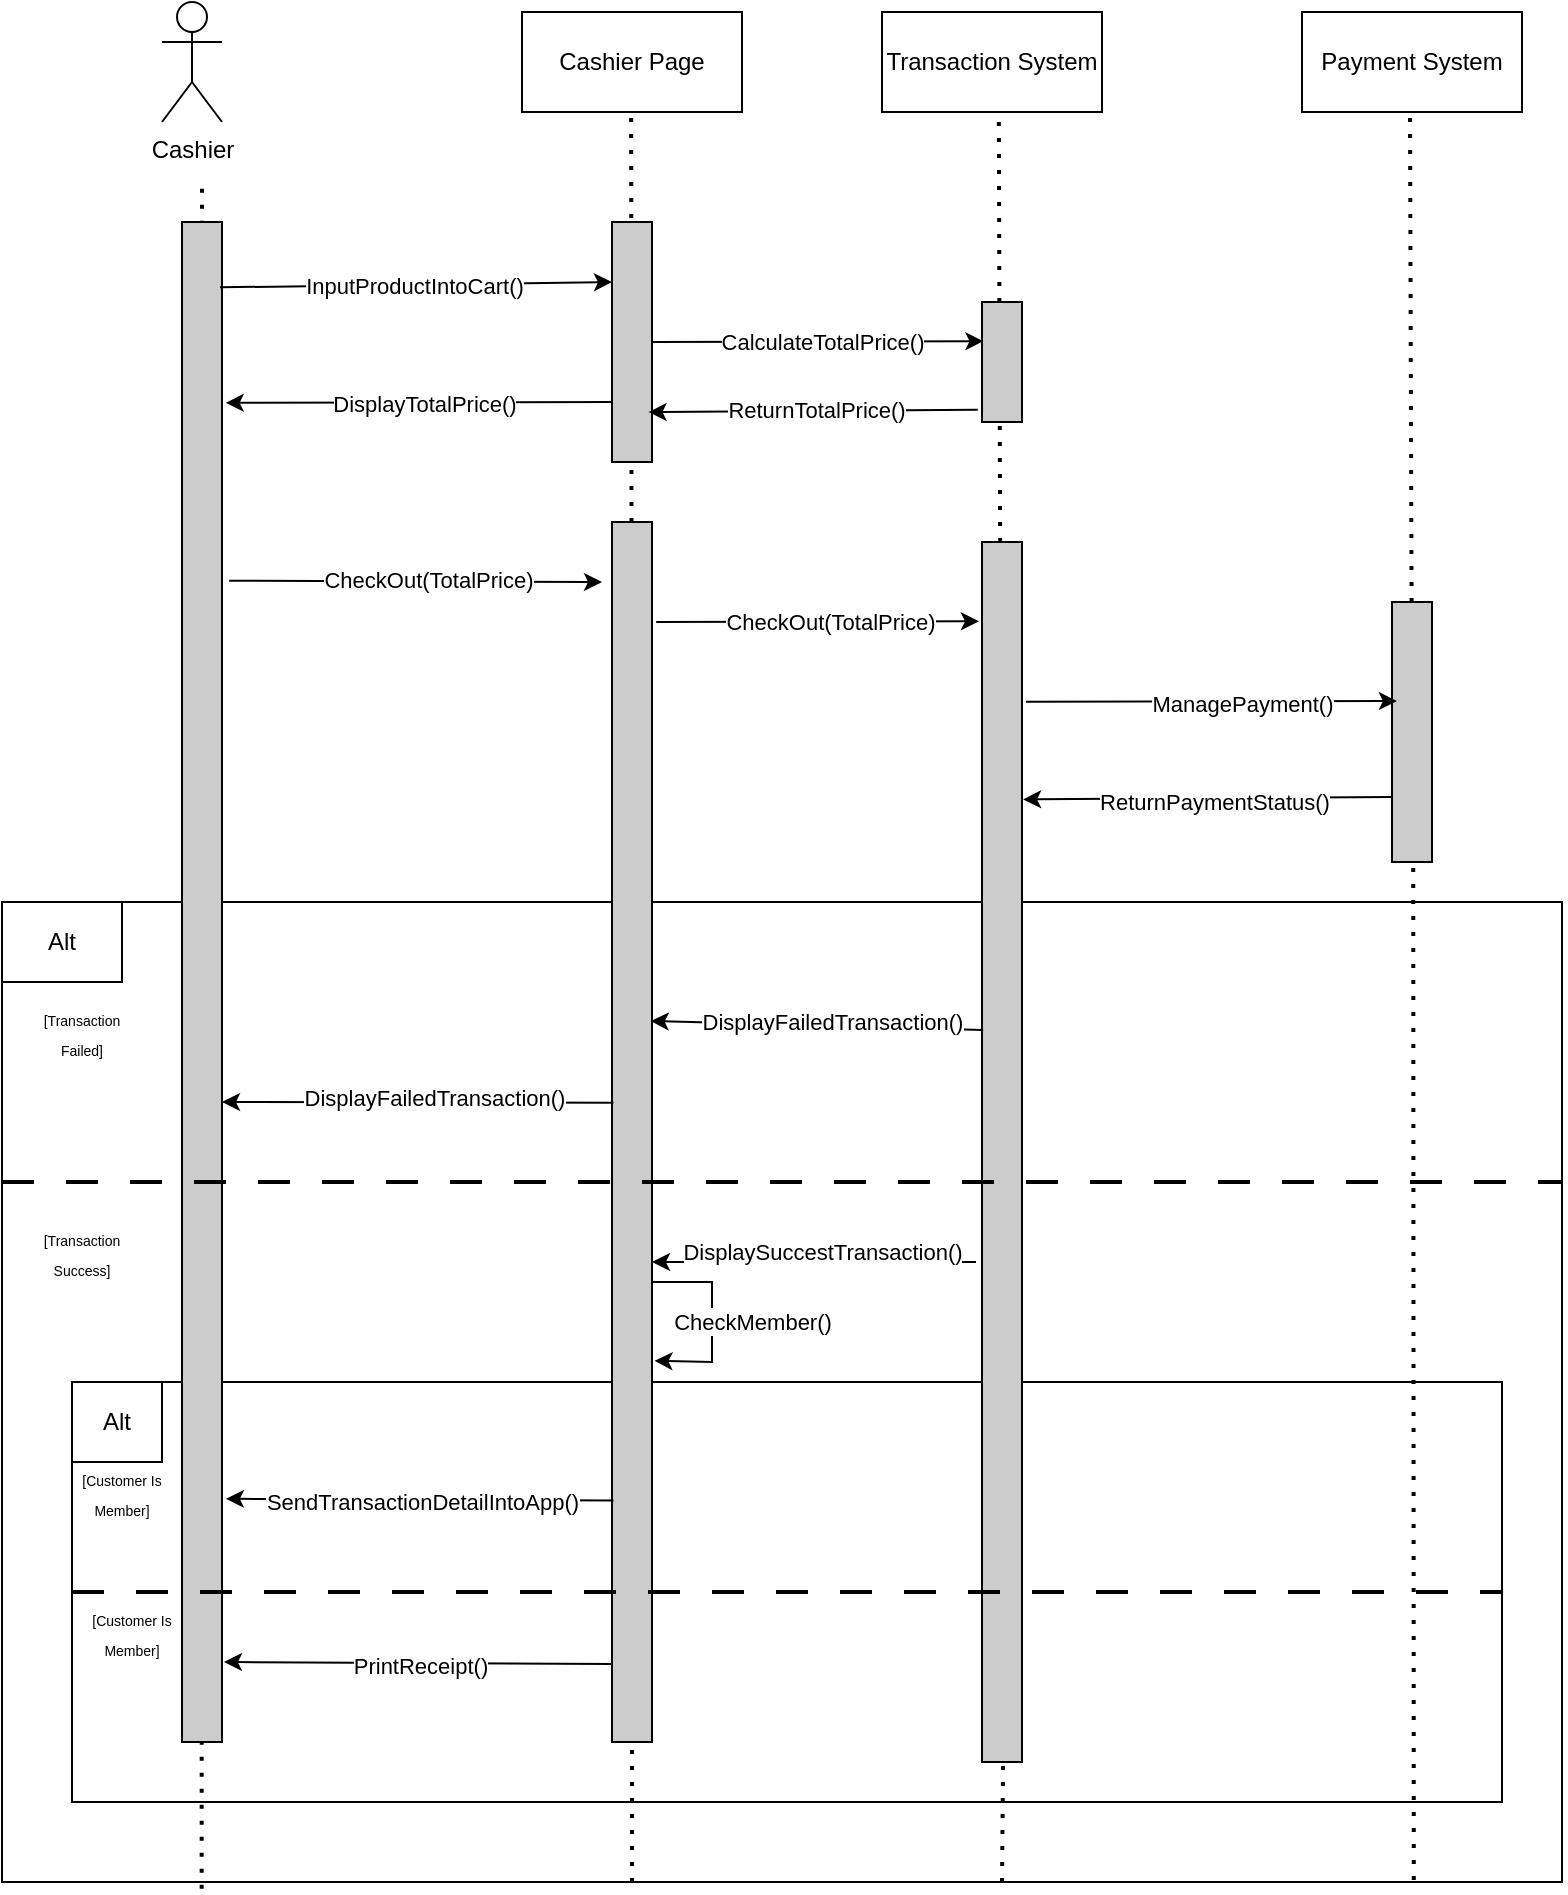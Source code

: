 <mxfile version="27.0.9">
  <diagram name="Page-1" id="Sx4OqHyeJs9MxLYoQ0F-">
    <mxGraphModel dx="946" dy="575" grid="1" gridSize="10" guides="1" tooltips="1" connect="1" arrows="1" fold="1" page="1" pageScale="1" pageWidth="827" pageHeight="1169" math="0" shadow="0">
      <root>
        <mxCell id="0" />
        <mxCell id="1" parent="0" />
        <mxCell id="6iWUnVqqj18yvfjPqO-1-36" value="" style="rounded=0;whiteSpace=wrap;html=1;fillColor=none;movable=1;resizable=1;rotatable=1;deletable=1;editable=1;locked=0;connectable=1;" vertex="1" parent="1">
          <mxGeometry x="20" y="500" width="780" height="490" as="geometry" />
        </mxCell>
        <mxCell id="6iWUnVqqj18yvfjPqO-1-48" value="" style="rounded=0;whiteSpace=wrap;html=1;fillColor=none;" vertex="1" parent="1">
          <mxGeometry x="55" y="740" width="715" height="210" as="geometry" />
        </mxCell>
        <mxCell id="6iWUnVqqj18yvfjPqO-1-1" value="Cashier" style="shape=umlActor;verticalLabelPosition=bottom;verticalAlign=top;html=1;outlineConnect=0;" vertex="1" parent="1">
          <mxGeometry x="100" y="50" width="30" height="60" as="geometry" />
        </mxCell>
        <mxCell id="6iWUnVqqj18yvfjPqO-1-2" value="Cashier Page" style="rounded=0;whiteSpace=wrap;html=1;" vertex="1" parent="1">
          <mxGeometry x="280" y="55" width="110" height="50" as="geometry" />
        </mxCell>
        <mxCell id="6iWUnVqqj18yvfjPqO-1-3" value="Transaction System" style="rounded=0;whiteSpace=wrap;html=1;" vertex="1" parent="1">
          <mxGeometry x="460" y="55" width="110" height="50" as="geometry" />
        </mxCell>
        <mxCell id="6iWUnVqqj18yvfjPqO-1-5" value="" style="endArrow=none;dashed=1;html=1;dashPattern=1 3;strokeWidth=2;rounded=0;exitX=0.128;exitY=1.007;exitDx=0;exitDy=0;exitPerimeter=0;" edge="1" parent="1" source="6iWUnVqqj18yvfjPqO-1-36">
          <mxGeometry width="50" height="50" relative="1" as="geometry">
            <mxPoint x="120" y="1150" as="sourcePoint" />
            <mxPoint x="120" y="140" as="targetPoint" />
          </mxGeometry>
        </mxCell>
        <mxCell id="6iWUnVqqj18yvfjPqO-1-6" value="" style="endArrow=none;dashed=1;html=1;dashPattern=1 3;strokeWidth=2;rounded=0;" edge="1" parent="1" source="6iWUnVqqj18yvfjPqO-1-20">
          <mxGeometry width="50" height="50" relative="1" as="geometry">
            <mxPoint x="335" y="960" as="sourcePoint" />
            <mxPoint x="334.58" y="105" as="targetPoint" />
          </mxGeometry>
        </mxCell>
        <mxCell id="6iWUnVqqj18yvfjPqO-1-7" value="" style="rounded=0;whiteSpace=wrap;html=1;fillColor=#CCCCCC;" vertex="1" parent="1">
          <mxGeometry x="110" y="160" width="20" height="760" as="geometry" />
        </mxCell>
        <mxCell id="6iWUnVqqj18yvfjPqO-1-9" value="" style="rounded=0;whiteSpace=wrap;html=1;fillColor=#CCCCCC;" vertex="1" parent="1">
          <mxGeometry x="325" y="160" width="20" height="120" as="geometry" />
        </mxCell>
        <mxCell id="6iWUnVqqj18yvfjPqO-1-10" value="" style="endArrow=classic;html=1;rounded=0;exitX=0.95;exitY=0.043;exitDx=0;exitDy=0;entryX=0;entryY=0.25;entryDx=0;entryDy=0;exitPerimeter=0;" edge="1" parent="1" source="6iWUnVqqj18yvfjPqO-1-7" target="6iWUnVqqj18yvfjPqO-1-9">
          <mxGeometry width="50" height="50" relative="1" as="geometry">
            <mxPoint x="140" y="230" as="sourcePoint" />
            <mxPoint x="190" y="180" as="targetPoint" />
          </mxGeometry>
        </mxCell>
        <mxCell id="6iWUnVqqj18yvfjPqO-1-11" value="InputProductIntoCart()" style="edgeLabel;html=1;align=center;verticalAlign=middle;resizable=0;points=[];" vertex="1" connectable="0" parent="6iWUnVqqj18yvfjPqO-1-10">
          <mxGeometry x="-0.012" relative="1" as="geometry">
            <mxPoint as="offset" />
          </mxGeometry>
        </mxCell>
        <mxCell id="6iWUnVqqj18yvfjPqO-1-12" value="" style="endArrow=none;dashed=1;html=1;dashPattern=1 3;strokeWidth=2;rounded=0;entryX=0.531;entryY=0.988;entryDx=0;entryDy=0;entryPerimeter=0;" edge="1" parent="1" source="6iWUnVqqj18yvfjPqO-1-26" target="6iWUnVqqj18yvfjPqO-1-3">
          <mxGeometry width="50" height="50" relative="1" as="geometry">
            <mxPoint x="520" y="960.4" as="sourcePoint" />
            <mxPoint x="520" y="180" as="targetPoint" />
          </mxGeometry>
        </mxCell>
        <mxCell id="6iWUnVqqj18yvfjPqO-1-13" value="" style="rounded=0;whiteSpace=wrap;html=1;fillColor=#CCCCCC;" vertex="1" parent="1">
          <mxGeometry x="510" y="200" width="20" height="60" as="geometry" />
        </mxCell>
        <mxCell id="6iWUnVqqj18yvfjPqO-1-14" value="" style="endArrow=classic;html=1;rounded=0;exitX=1;exitY=0.5;exitDx=0;exitDy=0;entryX=0.036;entryY=0.326;entryDx=0;entryDy=0;entryPerimeter=0;" edge="1" parent="1" source="6iWUnVqqj18yvfjPqO-1-9" target="6iWUnVqqj18yvfjPqO-1-13">
          <mxGeometry width="50" height="50" relative="1" as="geometry">
            <mxPoint x="370" y="270" as="sourcePoint" />
            <mxPoint x="420" y="220" as="targetPoint" />
          </mxGeometry>
        </mxCell>
        <mxCell id="6iWUnVqqj18yvfjPqO-1-15" value="CalculateTotalPrice()" style="edgeLabel;html=1;align=center;verticalAlign=middle;resizable=0;points=[];" vertex="1" connectable="0" parent="6iWUnVqqj18yvfjPqO-1-14">
          <mxGeometry x="0.255" relative="1" as="geometry">
            <mxPoint x="-19" as="offset" />
          </mxGeometry>
        </mxCell>
        <mxCell id="6iWUnVqqj18yvfjPqO-1-16" value="" style="endArrow=classic;html=1;rounded=0;exitX=-0.107;exitY=0.898;exitDx=0;exitDy=0;exitPerimeter=0;entryX=0.914;entryY=0.792;entryDx=0;entryDy=0;entryPerimeter=0;" edge="1" parent="1" source="6iWUnVqqj18yvfjPqO-1-13" target="6iWUnVqqj18yvfjPqO-1-9">
          <mxGeometry width="50" height="50" relative="1" as="geometry">
            <mxPoint x="380" y="330" as="sourcePoint" />
            <mxPoint x="350" y="254" as="targetPoint" />
          </mxGeometry>
        </mxCell>
        <mxCell id="6iWUnVqqj18yvfjPqO-1-17" value="ReturnTotalPrice()" style="edgeLabel;html=1;align=center;verticalAlign=middle;resizable=0;points=[];" vertex="1" connectable="0" parent="6iWUnVqqj18yvfjPqO-1-16">
          <mxGeometry x="0.158" y="-1" relative="1" as="geometry">
            <mxPoint x="14" as="offset" />
          </mxGeometry>
        </mxCell>
        <mxCell id="6iWUnVqqj18yvfjPqO-1-18" value="" style="endArrow=classic;html=1;rounded=0;exitX=0;exitY=0.75;exitDx=0;exitDy=0;entryX=1.093;entryY=0.119;entryDx=0;entryDy=0;entryPerimeter=0;" edge="1" parent="1" source="6iWUnVqqj18yvfjPqO-1-9" target="6iWUnVqqj18yvfjPqO-1-7">
          <mxGeometry width="50" height="50" relative="1" as="geometry">
            <mxPoint x="210" y="280" as="sourcePoint" />
            <mxPoint x="260" y="230" as="targetPoint" />
          </mxGeometry>
        </mxCell>
        <mxCell id="6iWUnVqqj18yvfjPqO-1-19" value="DisplayTotalPrice()" style="edgeLabel;html=1;align=center;verticalAlign=middle;resizable=0;points=[];" vertex="1" connectable="0" parent="6iWUnVqqj18yvfjPqO-1-18">
          <mxGeometry x="-0.029" y="1" relative="1" as="geometry">
            <mxPoint as="offset" />
          </mxGeometry>
        </mxCell>
        <mxCell id="6iWUnVqqj18yvfjPqO-1-21" value="" style="endArrow=none;dashed=1;html=1;dashPattern=1 3;strokeWidth=2;rounded=0;" edge="1" parent="1" target="6iWUnVqqj18yvfjPqO-1-20">
          <mxGeometry width="50" height="50" relative="1" as="geometry">
            <mxPoint x="335" y="990" as="sourcePoint" />
            <mxPoint x="334.58" y="105" as="targetPoint" />
          </mxGeometry>
        </mxCell>
        <mxCell id="6iWUnVqqj18yvfjPqO-1-20" value="" style="rounded=0;whiteSpace=wrap;html=1;fillColor=#CCCCCC;" vertex="1" parent="1">
          <mxGeometry x="325" y="310" width="20" height="610" as="geometry" />
        </mxCell>
        <mxCell id="6iWUnVqqj18yvfjPqO-1-22" value="" style="endArrow=classic;html=1;rounded=0;exitX=1.179;exitY=0.236;exitDx=0;exitDy=0;exitPerimeter=0;" edge="1" parent="1" source="6iWUnVqqj18yvfjPqO-1-7">
          <mxGeometry width="50" height="50" relative="1" as="geometry">
            <mxPoint x="190" y="370" as="sourcePoint" />
            <mxPoint x="320" y="340" as="targetPoint" />
          </mxGeometry>
        </mxCell>
        <mxCell id="6iWUnVqqj18yvfjPqO-1-23" value="CheckOut(TotalPrice)" style="edgeLabel;html=1;align=center;verticalAlign=middle;resizable=0;points=[];" vertex="1" connectable="0" parent="6iWUnVqqj18yvfjPqO-1-22">
          <mxGeometry x="0.062" y="1" relative="1" as="geometry">
            <mxPoint as="offset" />
          </mxGeometry>
        </mxCell>
        <mxCell id="6iWUnVqqj18yvfjPqO-1-24" value="Payment System" style="rounded=0;whiteSpace=wrap;html=1;" vertex="1" parent="1">
          <mxGeometry x="670" y="55" width="110" height="50" as="geometry" />
        </mxCell>
        <mxCell id="6iWUnVqqj18yvfjPqO-1-25" value="" style="endArrow=none;dashed=1;html=1;dashPattern=1 3;strokeWidth=2;rounded=0;entryX=0.531;entryY=0.988;entryDx=0;entryDy=0;entryPerimeter=0;" edge="1" parent="1" source="6iWUnVqqj18yvfjPqO-1-30">
          <mxGeometry width="50" height="50" relative="1" as="geometry">
            <mxPoint x="726" y="961.4" as="sourcePoint" />
            <mxPoint x="724" y="105" as="targetPoint" />
          </mxGeometry>
        </mxCell>
        <mxCell id="6iWUnVqqj18yvfjPqO-1-27" value="" style="endArrow=none;dashed=1;html=1;dashPattern=1 3;strokeWidth=2;rounded=0;entryX=0.531;entryY=0.988;entryDx=0;entryDy=0;entryPerimeter=0;" edge="1" parent="1" target="6iWUnVqqj18yvfjPqO-1-26">
          <mxGeometry width="50" height="50" relative="1" as="geometry">
            <mxPoint x="520" y="990" as="sourcePoint" />
            <mxPoint x="518" y="104" as="targetPoint" />
          </mxGeometry>
        </mxCell>
        <mxCell id="6iWUnVqqj18yvfjPqO-1-26" value="" style="rounded=0;whiteSpace=wrap;html=1;fillColor=#CCCCCC;" vertex="1" parent="1">
          <mxGeometry x="510" y="320" width="20" height="610" as="geometry" />
        </mxCell>
        <mxCell id="6iWUnVqqj18yvfjPqO-1-28" value="" style="endArrow=classic;html=1;rounded=0;exitX=1.105;exitY=0.082;exitDx=0;exitDy=0;entryX=-0.076;entryY=0.065;entryDx=0;entryDy=0;exitPerimeter=0;entryPerimeter=0;" edge="1" parent="1" source="6iWUnVqqj18yvfjPqO-1-20" target="6iWUnVqqj18yvfjPqO-1-26">
          <mxGeometry width="50" height="50" relative="1" as="geometry">
            <mxPoint x="370" y="390" as="sourcePoint" />
            <mxPoint x="420" y="340" as="targetPoint" />
          </mxGeometry>
        </mxCell>
        <mxCell id="6iWUnVqqj18yvfjPqO-1-29" value="CheckOut(TotalPrice)" style="edgeLabel;html=1;align=center;verticalAlign=middle;resizable=0;points=[];" vertex="1" connectable="0" parent="6iWUnVqqj18yvfjPqO-1-28">
          <mxGeometry x="0.079" relative="1" as="geometry">
            <mxPoint as="offset" />
          </mxGeometry>
        </mxCell>
        <mxCell id="6iWUnVqqj18yvfjPqO-1-31" value="" style="endArrow=none;dashed=1;html=1;dashPattern=1 3;strokeWidth=2;rounded=0;entryX=0.531;entryY=0.988;entryDx=0;entryDy=0;entryPerimeter=0;exitX=0.905;exitY=0.998;exitDx=0;exitDy=0;exitPerimeter=0;" edge="1" parent="1" source="6iWUnVqqj18yvfjPqO-1-36" target="6iWUnVqqj18yvfjPqO-1-30">
          <mxGeometry width="50" height="50" relative="1" as="geometry">
            <mxPoint x="726" y="1150" as="sourcePoint" />
            <mxPoint x="724" y="105" as="targetPoint" />
          </mxGeometry>
        </mxCell>
        <mxCell id="6iWUnVqqj18yvfjPqO-1-30" value="" style="rounded=0;whiteSpace=wrap;html=1;fillColor=#CCCCCC;" vertex="1" parent="1">
          <mxGeometry x="715" y="350" width="20" height="130" as="geometry" />
        </mxCell>
        <mxCell id="6iWUnVqqj18yvfjPqO-1-32" value="" style="endArrow=classic;html=1;rounded=0;entryX=0.122;entryY=0.381;entryDx=0;entryDy=0;entryPerimeter=0;exitX=1.097;exitY=0.131;exitDx=0;exitDy=0;exitPerimeter=0;" edge="1" parent="1" source="6iWUnVqqj18yvfjPqO-1-26" target="6iWUnVqqj18yvfjPqO-1-30">
          <mxGeometry width="50" height="50" relative="1" as="geometry">
            <mxPoint x="540" y="400" as="sourcePoint" />
            <mxPoint x="640" y="390" as="targetPoint" />
          </mxGeometry>
        </mxCell>
        <mxCell id="6iWUnVqqj18yvfjPqO-1-33" value="ManagePayment()" style="edgeLabel;html=1;align=center;verticalAlign=middle;resizable=0;points=[];" vertex="1" connectable="0" parent="6iWUnVqqj18yvfjPqO-1-32">
          <mxGeometry x="0.162" y="-1" relative="1" as="geometry">
            <mxPoint as="offset" />
          </mxGeometry>
        </mxCell>
        <mxCell id="6iWUnVqqj18yvfjPqO-1-34" value="" style="endArrow=classic;html=1;rounded=0;exitX=0;exitY=0.75;exitDx=0;exitDy=0;entryX=1.028;entryY=0.211;entryDx=0;entryDy=0;entryPerimeter=0;" edge="1" parent="1" source="6iWUnVqqj18yvfjPqO-1-30" target="6iWUnVqqj18yvfjPqO-1-26">
          <mxGeometry width="50" height="50" relative="1" as="geometry">
            <mxPoint x="580" y="480" as="sourcePoint" />
            <mxPoint x="530" y="450" as="targetPoint" />
          </mxGeometry>
        </mxCell>
        <mxCell id="6iWUnVqqj18yvfjPqO-1-35" value="ReturnPaymentStatus()" style="edgeLabel;html=1;align=center;verticalAlign=middle;resizable=0;points=[];" vertex="1" connectable="0" parent="6iWUnVqqj18yvfjPqO-1-34">
          <mxGeometry x="-0.028" y="2" relative="1" as="geometry">
            <mxPoint as="offset" />
          </mxGeometry>
        </mxCell>
        <mxCell id="6iWUnVqqj18yvfjPqO-1-37" value="Alt" style="rounded=0;whiteSpace=wrap;html=1;fillColor=none;" vertex="1" parent="1">
          <mxGeometry x="20" y="500" width="60" height="40" as="geometry" />
        </mxCell>
        <mxCell id="6iWUnVqqj18yvfjPqO-1-38" value="&lt;font style=&quot;font-size: 7px;&quot;&gt;[Transaction Failed]&lt;/font&gt;" style="text;html=1;align=center;verticalAlign=middle;whiteSpace=wrap;rounded=0;" vertex="1" parent="1">
          <mxGeometry x="30" y="550" width="60" height="30" as="geometry" />
        </mxCell>
        <mxCell id="6iWUnVqqj18yvfjPqO-1-39" value="" style="endArrow=classic;html=1;rounded=0;exitX=0.028;exitY=0.4;exitDx=0;exitDy=0;exitPerimeter=0;entryX=0.967;entryY=0.409;entryDx=0;entryDy=0;entryPerimeter=0;" edge="1" parent="1" source="6iWUnVqqj18yvfjPqO-1-26" target="6iWUnVqqj18yvfjPqO-1-20">
          <mxGeometry width="50" height="50" relative="1" as="geometry">
            <mxPoint x="410" y="590" as="sourcePoint" />
            <mxPoint x="460" y="540" as="targetPoint" />
          </mxGeometry>
        </mxCell>
        <mxCell id="6iWUnVqqj18yvfjPqO-1-40" value="DisplayFailedTransaction()" style="edgeLabel;html=1;align=center;verticalAlign=middle;resizable=0;points=[];" vertex="1" connectable="0" parent="6iWUnVqqj18yvfjPqO-1-39">
          <mxGeometry x="-0.087" y="-2" relative="1" as="geometry">
            <mxPoint as="offset" />
          </mxGeometry>
        </mxCell>
        <mxCell id="6iWUnVqqj18yvfjPqO-1-42" value="" style="endArrow=classic;html=1;rounded=0;exitX=0.036;exitY=0.476;exitDx=0;exitDy=0;exitPerimeter=0;entryX=0.967;entryY=0.409;entryDx=0;entryDy=0;entryPerimeter=0;" edge="1" parent="1" source="6iWUnVqqj18yvfjPqO-1-20">
          <mxGeometry width="50" height="50" relative="1" as="geometry">
            <mxPoint x="297" y="601" as="sourcePoint" />
            <mxPoint x="130" y="600" as="targetPoint" />
          </mxGeometry>
        </mxCell>
        <mxCell id="6iWUnVqqj18yvfjPqO-1-43" value="DisplayFailedTransaction()" style="edgeLabel;html=1;align=center;verticalAlign=middle;resizable=0;points=[];" vertex="1" connectable="0" parent="6iWUnVqqj18yvfjPqO-1-42">
          <mxGeometry x="-0.087" y="-2" relative="1" as="geometry">
            <mxPoint as="offset" />
          </mxGeometry>
        </mxCell>
        <mxCell id="6iWUnVqqj18yvfjPqO-1-46" value="" style="endArrow=none;html=1;rounded=0;strokeWidth=2;dashed=1;dashPattern=8 8;" edge="1" parent="1">
          <mxGeometry width="50" height="50" relative="1" as="geometry">
            <mxPoint x="20" y="640" as="sourcePoint" />
            <mxPoint x="800" y="640" as="targetPoint" />
          </mxGeometry>
        </mxCell>
        <mxCell id="6iWUnVqqj18yvfjPqO-1-47" value="&lt;font style=&quot;font-size: 7px;&quot;&gt;[Transaction Success]&lt;/font&gt;" style="text;html=1;align=center;verticalAlign=middle;whiteSpace=wrap;rounded=0;" vertex="1" parent="1">
          <mxGeometry x="30" y="660" width="60" height="30" as="geometry" />
        </mxCell>
        <mxCell id="6iWUnVqqj18yvfjPqO-1-49" value="" style="endArrow=classic;html=1;rounded=0;entryX=1.062;entryY=0.622;entryDx=0;entryDy=0;entryPerimeter=0;" edge="1" parent="1">
          <mxGeometry width="50" height="50" relative="1" as="geometry">
            <mxPoint x="345" y="690" as="sourcePoint" />
            <mxPoint x="346.24" y="729.42" as="targetPoint" />
            <Array as="points">
              <mxPoint x="375" y="690" />
              <mxPoint x="375" y="730" />
            </Array>
          </mxGeometry>
        </mxCell>
        <mxCell id="6iWUnVqqj18yvfjPqO-1-50" value="Text" style="edgeLabel;html=1;align=center;verticalAlign=middle;resizable=0;points=[];" vertex="1" connectable="0" parent="6iWUnVqqj18yvfjPqO-1-49">
          <mxGeometry x="-0.022" relative="1" as="geometry">
            <mxPoint as="offset" />
          </mxGeometry>
        </mxCell>
        <mxCell id="6iWUnVqqj18yvfjPqO-1-51" value="CheckMember()" style="edgeLabel;html=1;align=center;verticalAlign=middle;resizable=0;points=[];" vertex="1" connectable="0" parent="6iWUnVqqj18yvfjPqO-1-49">
          <mxGeometry x="0.002" y="4" relative="1" as="geometry">
            <mxPoint x="16" as="offset" />
          </mxGeometry>
        </mxCell>
        <mxCell id="6iWUnVqqj18yvfjPqO-1-52" value="&lt;font style=&quot;font-size: 7px;&quot;&gt;[Customer Is Member]&lt;/font&gt;" style="text;html=1;align=center;verticalAlign=middle;whiteSpace=wrap;rounded=0;" vertex="1" parent="1">
          <mxGeometry x="50" y="780" width="60" height="30" as="geometry" />
        </mxCell>
        <mxCell id="6iWUnVqqj18yvfjPqO-1-53" value="" style="endArrow=classic;html=1;rounded=0;exitX=0.028;exitY=0.4;exitDx=0;exitDy=0;exitPerimeter=0;" edge="1" parent="1">
          <mxGeometry width="50" height="50" relative="1" as="geometry">
            <mxPoint x="507" y="680" as="sourcePoint" />
            <mxPoint x="345" y="680" as="targetPoint" />
          </mxGeometry>
        </mxCell>
        <mxCell id="6iWUnVqqj18yvfjPqO-1-54" value="DisplaySuccestTransaction()" style="edgeLabel;html=1;align=center;verticalAlign=middle;resizable=0;points=[];" vertex="1" connectable="0" parent="6iWUnVqqj18yvfjPqO-1-53">
          <mxGeometry x="-0.087" y="-2" relative="1" as="geometry">
            <mxPoint x="-3" y="-3" as="offset" />
          </mxGeometry>
        </mxCell>
        <mxCell id="6iWUnVqqj18yvfjPqO-1-58" value="Alt" style="rounded=0;whiteSpace=wrap;html=1;fillColor=none;" vertex="1" parent="1">
          <mxGeometry x="55" y="740" width="45" height="40" as="geometry" />
        </mxCell>
        <mxCell id="6iWUnVqqj18yvfjPqO-1-59" value="" style="endArrow=classic;html=1;rounded=0;exitX=0.036;exitY=0.802;exitDx=0;exitDy=0;exitPerimeter=0;entryX=1.097;entryY=0.84;entryDx=0;entryDy=0;entryPerimeter=0;" edge="1" parent="1" source="6iWUnVqqj18yvfjPqO-1-20" target="6iWUnVqqj18yvfjPqO-1-7">
          <mxGeometry width="50" height="50" relative="1" as="geometry">
            <mxPoint x="260" y="800" as="sourcePoint" />
            <mxPoint x="310" y="750" as="targetPoint" />
          </mxGeometry>
        </mxCell>
        <mxCell id="6iWUnVqqj18yvfjPqO-1-60" value="SendTransactionDetailIntoApp()" style="edgeLabel;html=1;align=center;verticalAlign=middle;resizable=0;points=[];" vertex="1" connectable="0" parent="6iWUnVqqj18yvfjPqO-1-59">
          <mxGeometry x="-0.267" y="1" relative="1" as="geometry">
            <mxPoint x="-25" as="offset" />
          </mxGeometry>
        </mxCell>
        <mxCell id="6iWUnVqqj18yvfjPqO-1-61" value="" style="endArrow=none;html=1;rounded=0;exitX=0;exitY=0.5;exitDx=0;exitDy=0;entryX=1;entryY=0.5;entryDx=0;entryDy=0;strokeWidth=2;dashed=1;dashPattern=8 8;" edge="1" parent="1" source="6iWUnVqqj18yvfjPqO-1-48" target="6iWUnVqqj18yvfjPqO-1-48">
          <mxGeometry width="50" height="50" relative="1" as="geometry">
            <mxPoint x="140" y="870" as="sourcePoint" />
            <mxPoint x="190" y="820" as="targetPoint" />
          </mxGeometry>
        </mxCell>
        <mxCell id="6iWUnVqqj18yvfjPqO-1-62" value="&lt;font style=&quot;font-size: 7px;&quot;&gt;[Customer Is Member]&lt;/font&gt;" style="text;html=1;align=center;verticalAlign=middle;whiteSpace=wrap;rounded=0;" vertex="1" parent="1">
          <mxGeometry x="55" y="850" width="60" height="30" as="geometry" />
        </mxCell>
        <mxCell id="6iWUnVqqj18yvfjPqO-1-63" value="" style="endArrow=classic;html=1;rounded=0;exitX=0.036;exitY=0.802;exitDx=0;exitDy=0;exitPerimeter=0;entryX=1.097;entryY=0.84;entryDx=0;entryDy=0;entryPerimeter=0;" edge="1" parent="1">
          <mxGeometry width="50" height="50" relative="1" as="geometry">
            <mxPoint x="325" y="881" as="sourcePoint" />
            <mxPoint x="131" y="880" as="targetPoint" />
          </mxGeometry>
        </mxCell>
        <mxCell id="6iWUnVqqj18yvfjPqO-1-64" value="PrintReceipt()" style="edgeLabel;html=1;align=center;verticalAlign=middle;resizable=0;points=[];" vertex="1" connectable="0" parent="6iWUnVqqj18yvfjPqO-1-63">
          <mxGeometry x="-0.267" y="1" relative="1" as="geometry">
            <mxPoint x="-25" as="offset" />
          </mxGeometry>
        </mxCell>
      </root>
    </mxGraphModel>
  </diagram>
</mxfile>
